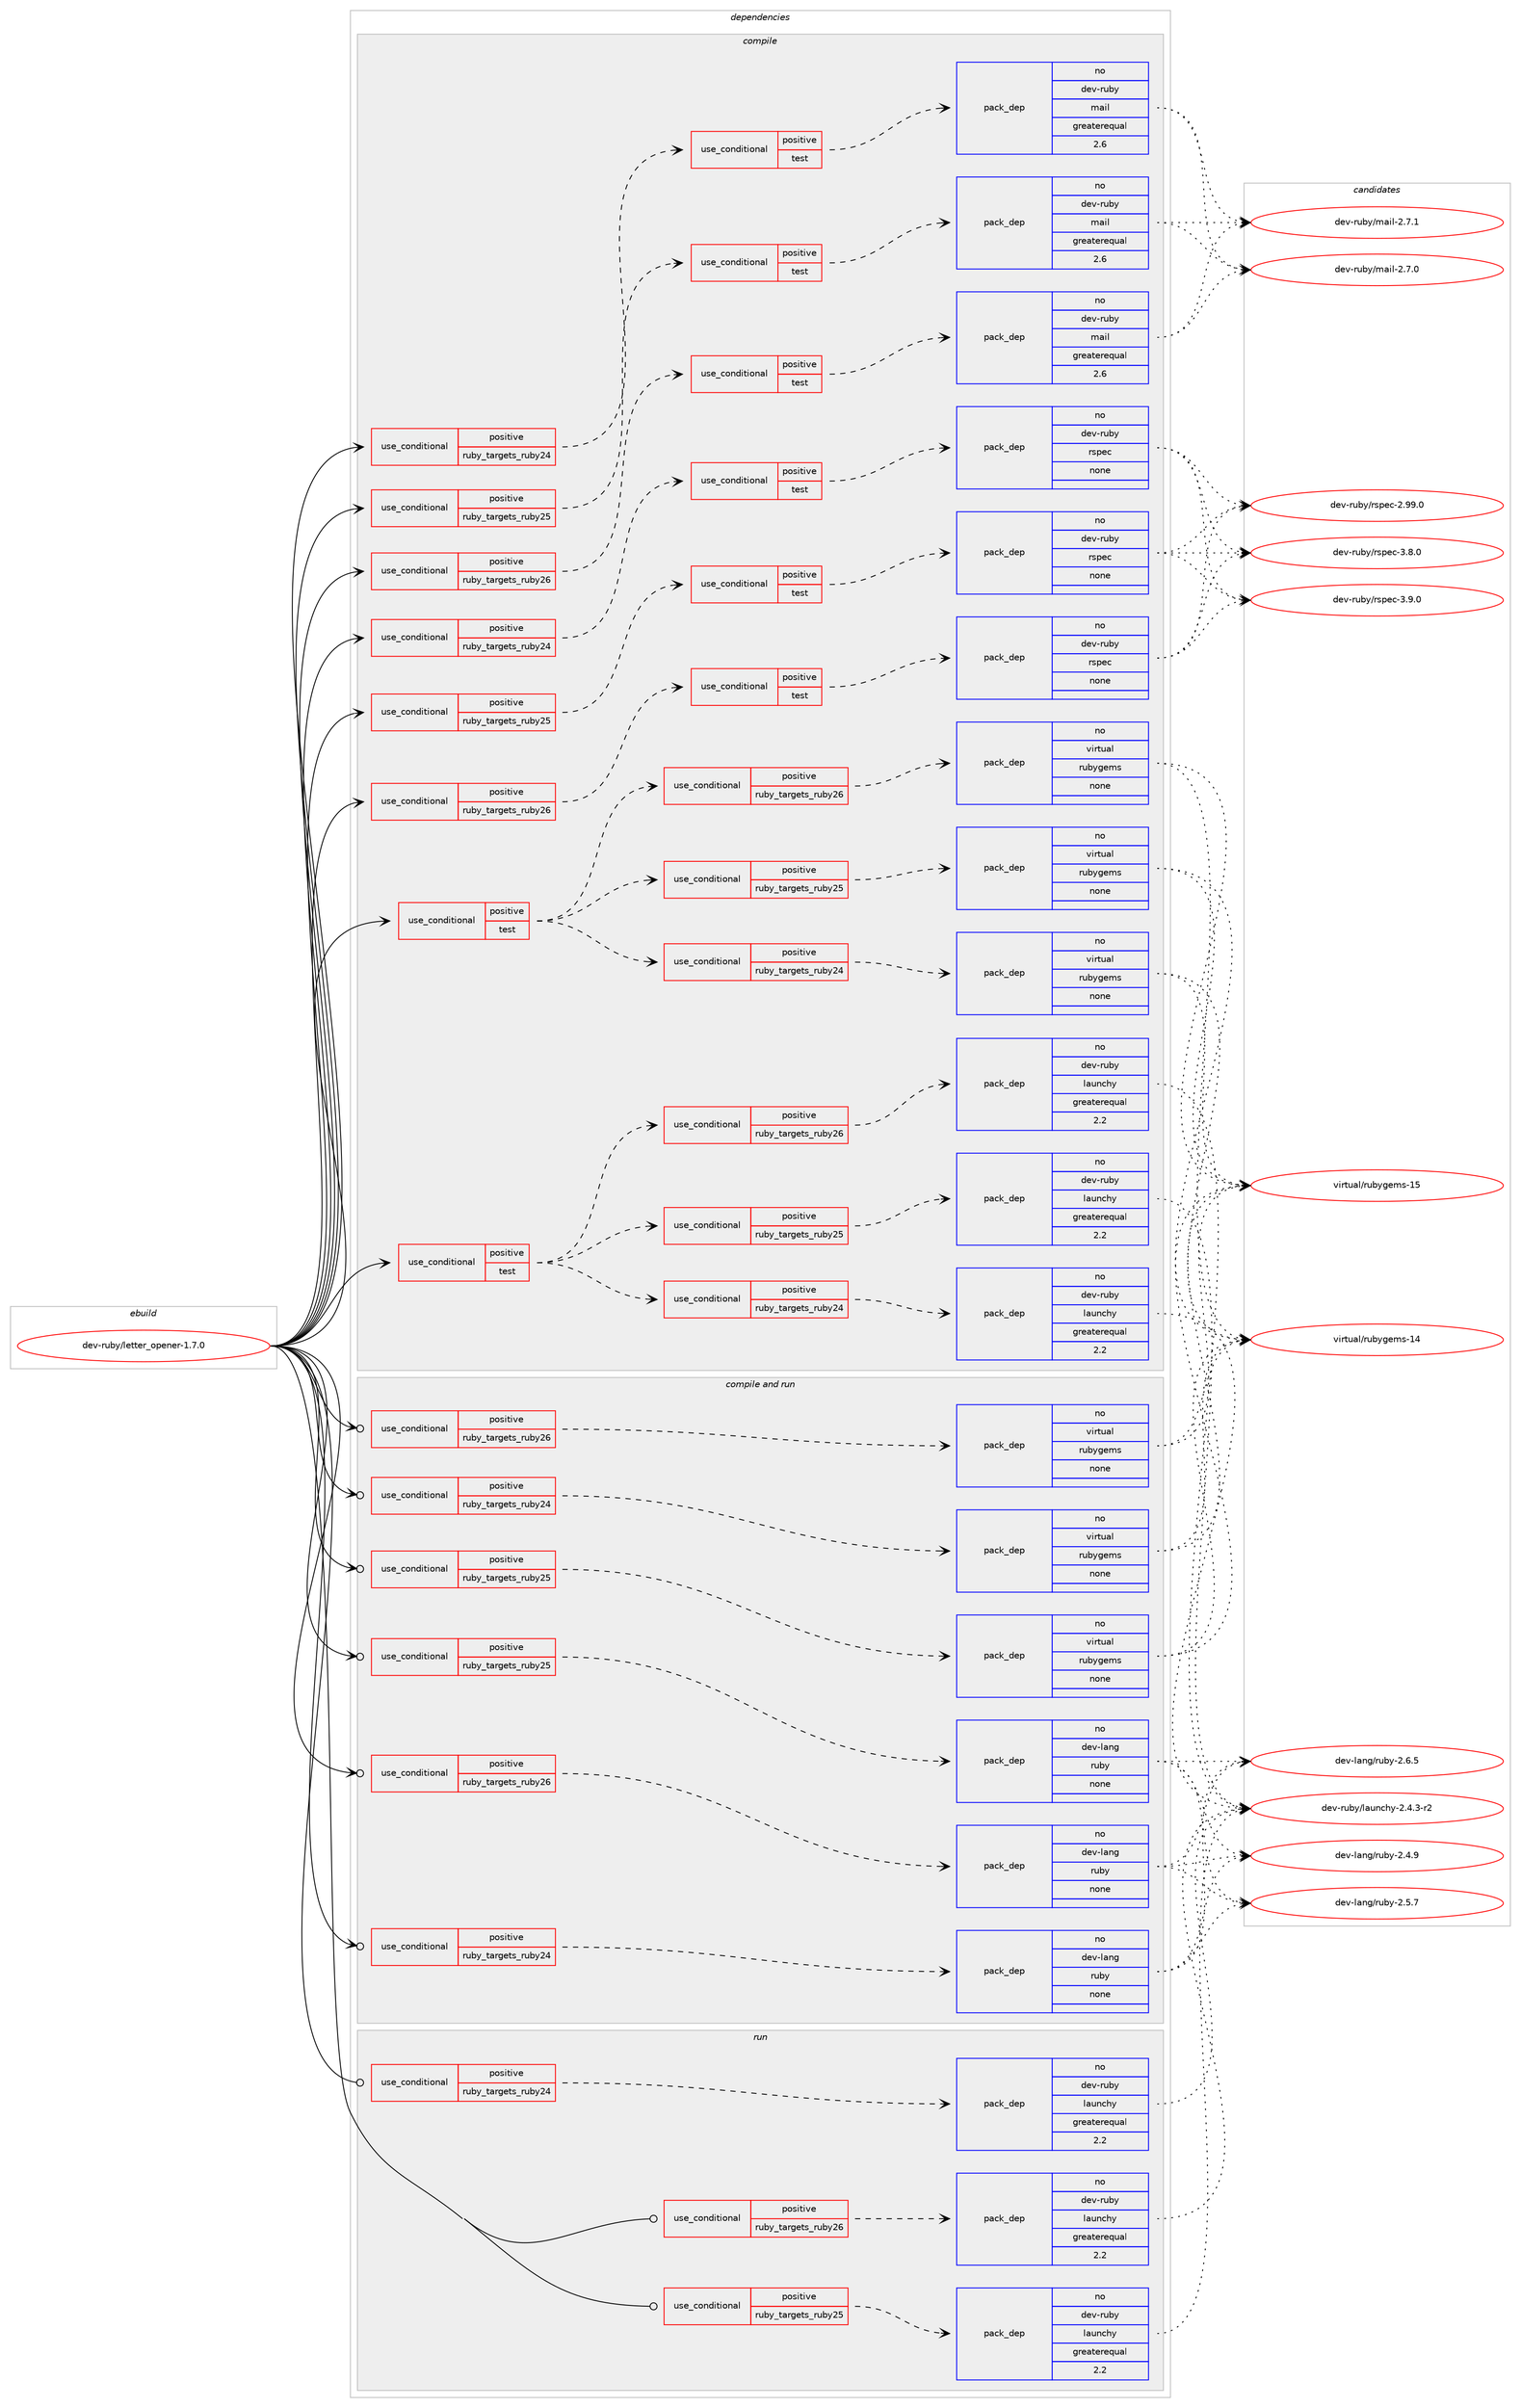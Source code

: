 digraph prolog {

# *************
# Graph options
# *************

newrank=true;
concentrate=true;
compound=true;
graph [rankdir=LR,fontname=Helvetica,fontsize=10,ranksep=1.5];#, ranksep=2.5, nodesep=0.2];
edge  [arrowhead=vee];
node  [fontname=Helvetica,fontsize=10];

# **********
# The ebuild
# **********

subgraph cluster_leftcol {
color=gray;
rank=same;
label=<<i>ebuild</i>>;
id [label="dev-ruby/letter_opener-1.7.0", color=red, width=4, href="../dev-ruby/letter_opener-1.7.0.svg"];
}

# ****************
# The dependencies
# ****************

subgraph cluster_midcol {
color=gray;
label=<<i>dependencies</i>>;
subgraph cluster_compile {
fillcolor="#eeeeee";
style=filled;
label=<<i>compile</i>>;
subgraph cond166394 {
dependency693115 [label=<<TABLE BORDER="0" CELLBORDER="1" CELLSPACING="0" CELLPADDING="4"><TR><TD ROWSPAN="3" CELLPADDING="10">use_conditional</TD></TR><TR><TD>positive</TD></TR><TR><TD>ruby_targets_ruby24</TD></TR></TABLE>>, shape=none, color=red];
subgraph cond166395 {
dependency693116 [label=<<TABLE BORDER="0" CELLBORDER="1" CELLSPACING="0" CELLPADDING="4"><TR><TD ROWSPAN="3" CELLPADDING="10">use_conditional</TD></TR><TR><TD>positive</TD></TR><TR><TD>test</TD></TR></TABLE>>, shape=none, color=red];
subgraph pack514736 {
dependency693117 [label=<<TABLE BORDER="0" CELLBORDER="1" CELLSPACING="0" CELLPADDING="4" WIDTH="220"><TR><TD ROWSPAN="6" CELLPADDING="30">pack_dep</TD></TR><TR><TD WIDTH="110">no</TD></TR><TR><TD>dev-ruby</TD></TR><TR><TD>mail</TD></TR><TR><TD>greaterequal</TD></TR><TR><TD>2.6</TD></TR></TABLE>>, shape=none, color=blue];
}
dependency693116:e -> dependency693117:w [weight=20,style="dashed",arrowhead="vee"];
}
dependency693115:e -> dependency693116:w [weight=20,style="dashed",arrowhead="vee"];
}
id:e -> dependency693115:w [weight=20,style="solid",arrowhead="vee"];
subgraph cond166396 {
dependency693118 [label=<<TABLE BORDER="0" CELLBORDER="1" CELLSPACING="0" CELLPADDING="4"><TR><TD ROWSPAN="3" CELLPADDING="10">use_conditional</TD></TR><TR><TD>positive</TD></TR><TR><TD>ruby_targets_ruby24</TD></TR></TABLE>>, shape=none, color=red];
subgraph cond166397 {
dependency693119 [label=<<TABLE BORDER="0" CELLBORDER="1" CELLSPACING="0" CELLPADDING="4"><TR><TD ROWSPAN="3" CELLPADDING="10">use_conditional</TD></TR><TR><TD>positive</TD></TR><TR><TD>test</TD></TR></TABLE>>, shape=none, color=red];
subgraph pack514737 {
dependency693120 [label=<<TABLE BORDER="0" CELLBORDER="1" CELLSPACING="0" CELLPADDING="4" WIDTH="220"><TR><TD ROWSPAN="6" CELLPADDING="30">pack_dep</TD></TR><TR><TD WIDTH="110">no</TD></TR><TR><TD>dev-ruby</TD></TR><TR><TD>rspec</TD></TR><TR><TD>none</TD></TR><TR><TD></TD></TR></TABLE>>, shape=none, color=blue];
}
dependency693119:e -> dependency693120:w [weight=20,style="dashed",arrowhead="vee"];
}
dependency693118:e -> dependency693119:w [weight=20,style="dashed",arrowhead="vee"];
}
id:e -> dependency693118:w [weight=20,style="solid",arrowhead="vee"];
subgraph cond166398 {
dependency693121 [label=<<TABLE BORDER="0" CELLBORDER="1" CELLSPACING="0" CELLPADDING="4"><TR><TD ROWSPAN="3" CELLPADDING="10">use_conditional</TD></TR><TR><TD>positive</TD></TR><TR><TD>ruby_targets_ruby25</TD></TR></TABLE>>, shape=none, color=red];
subgraph cond166399 {
dependency693122 [label=<<TABLE BORDER="0" CELLBORDER="1" CELLSPACING="0" CELLPADDING="4"><TR><TD ROWSPAN="3" CELLPADDING="10">use_conditional</TD></TR><TR><TD>positive</TD></TR><TR><TD>test</TD></TR></TABLE>>, shape=none, color=red];
subgraph pack514738 {
dependency693123 [label=<<TABLE BORDER="0" CELLBORDER="1" CELLSPACING="0" CELLPADDING="4" WIDTH="220"><TR><TD ROWSPAN="6" CELLPADDING="30">pack_dep</TD></TR><TR><TD WIDTH="110">no</TD></TR><TR><TD>dev-ruby</TD></TR><TR><TD>mail</TD></TR><TR><TD>greaterequal</TD></TR><TR><TD>2.6</TD></TR></TABLE>>, shape=none, color=blue];
}
dependency693122:e -> dependency693123:w [weight=20,style="dashed",arrowhead="vee"];
}
dependency693121:e -> dependency693122:w [weight=20,style="dashed",arrowhead="vee"];
}
id:e -> dependency693121:w [weight=20,style="solid",arrowhead="vee"];
subgraph cond166400 {
dependency693124 [label=<<TABLE BORDER="0" CELLBORDER="1" CELLSPACING="0" CELLPADDING="4"><TR><TD ROWSPAN="3" CELLPADDING="10">use_conditional</TD></TR><TR><TD>positive</TD></TR><TR><TD>ruby_targets_ruby25</TD></TR></TABLE>>, shape=none, color=red];
subgraph cond166401 {
dependency693125 [label=<<TABLE BORDER="0" CELLBORDER="1" CELLSPACING="0" CELLPADDING="4"><TR><TD ROWSPAN="3" CELLPADDING="10">use_conditional</TD></TR><TR><TD>positive</TD></TR><TR><TD>test</TD></TR></TABLE>>, shape=none, color=red];
subgraph pack514739 {
dependency693126 [label=<<TABLE BORDER="0" CELLBORDER="1" CELLSPACING="0" CELLPADDING="4" WIDTH="220"><TR><TD ROWSPAN="6" CELLPADDING="30">pack_dep</TD></TR><TR><TD WIDTH="110">no</TD></TR><TR><TD>dev-ruby</TD></TR><TR><TD>rspec</TD></TR><TR><TD>none</TD></TR><TR><TD></TD></TR></TABLE>>, shape=none, color=blue];
}
dependency693125:e -> dependency693126:w [weight=20,style="dashed",arrowhead="vee"];
}
dependency693124:e -> dependency693125:w [weight=20,style="dashed",arrowhead="vee"];
}
id:e -> dependency693124:w [weight=20,style="solid",arrowhead="vee"];
subgraph cond166402 {
dependency693127 [label=<<TABLE BORDER="0" CELLBORDER="1" CELLSPACING="0" CELLPADDING="4"><TR><TD ROWSPAN="3" CELLPADDING="10">use_conditional</TD></TR><TR><TD>positive</TD></TR><TR><TD>ruby_targets_ruby26</TD></TR></TABLE>>, shape=none, color=red];
subgraph cond166403 {
dependency693128 [label=<<TABLE BORDER="0" CELLBORDER="1" CELLSPACING="0" CELLPADDING="4"><TR><TD ROWSPAN="3" CELLPADDING="10">use_conditional</TD></TR><TR><TD>positive</TD></TR><TR><TD>test</TD></TR></TABLE>>, shape=none, color=red];
subgraph pack514740 {
dependency693129 [label=<<TABLE BORDER="0" CELLBORDER="1" CELLSPACING="0" CELLPADDING="4" WIDTH="220"><TR><TD ROWSPAN="6" CELLPADDING="30">pack_dep</TD></TR><TR><TD WIDTH="110">no</TD></TR><TR><TD>dev-ruby</TD></TR><TR><TD>mail</TD></TR><TR><TD>greaterequal</TD></TR><TR><TD>2.6</TD></TR></TABLE>>, shape=none, color=blue];
}
dependency693128:e -> dependency693129:w [weight=20,style="dashed",arrowhead="vee"];
}
dependency693127:e -> dependency693128:w [weight=20,style="dashed",arrowhead="vee"];
}
id:e -> dependency693127:w [weight=20,style="solid",arrowhead="vee"];
subgraph cond166404 {
dependency693130 [label=<<TABLE BORDER="0" CELLBORDER="1" CELLSPACING="0" CELLPADDING="4"><TR><TD ROWSPAN="3" CELLPADDING="10">use_conditional</TD></TR><TR><TD>positive</TD></TR><TR><TD>ruby_targets_ruby26</TD></TR></TABLE>>, shape=none, color=red];
subgraph cond166405 {
dependency693131 [label=<<TABLE BORDER="0" CELLBORDER="1" CELLSPACING="0" CELLPADDING="4"><TR><TD ROWSPAN="3" CELLPADDING="10">use_conditional</TD></TR><TR><TD>positive</TD></TR><TR><TD>test</TD></TR></TABLE>>, shape=none, color=red];
subgraph pack514741 {
dependency693132 [label=<<TABLE BORDER="0" CELLBORDER="1" CELLSPACING="0" CELLPADDING="4" WIDTH="220"><TR><TD ROWSPAN="6" CELLPADDING="30">pack_dep</TD></TR><TR><TD WIDTH="110">no</TD></TR><TR><TD>dev-ruby</TD></TR><TR><TD>rspec</TD></TR><TR><TD>none</TD></TR><TR><TD></TD></TR></TABLE>>, shape=none, color=blue];
}
dependency693131:e -> dependency693132:w [weight=20,style="dashed",arrowhead="vee"];
}
dependency693130:e -> dependency693131:w [weight=20,style="dashed",arrowhead="vee"];
}
id:e -> dependency693130:w [weight=20,style="solid",arrowhead="vee"];
subgraph cond166406 {
dependency693133 [label=<<TABLE BORDER="0" CELLBORDER="1" CELLSPACING="0" CELLPADDING="4"><TR><TD ROWSPAN="3" CELLPADDING="10">use_conditional</TD></TR><TR><TD>positive</TD></TR><TR><TD>test</TD></TR></TABLE>>, shape=none, color=red];
subgraph cond166407 {
dependency693134 [label=<<TABLE BORDER="0" CELLBORDER="1" CELLSPACING="0" CELLPADDING="4"><TR><TD ROWSPAN="3" CELLPADDING="10">use_conditional</TD></TR><TR><TD>positive</TD></TR><TR><TD>ruby_targets_ruby24</TD></TR></TABLE>>, shape=none, color=red];
subgraph pack514742 {
dependency693135 [label=<<TABLE BORDER="0" CELLBORDER="1" CELLSPACING="0" CELLPADDING="4" WIDTH="220"><TR><TD ROWSPAN="6" CELLPADDING="30">pack_dep</TD></TR><TR><TD WIDTH="110">no</TD></TR><TR><TD>dev-ruby</TD></TR><TR><TD>launchy</TD></TR><TR><TD>greaterequal</TD></TR><TR><TD>2.2</TD></TR></TABLE>>, shape=none, color=blue];
}
dependency693134:e -> dependency693135:w [weight=20,style="dashed",arrowhead="vee"];
}
dependency693133:e -> dependency693134:w [weight=20,style="dashed",arrowhead="vee"];
subgraph cond166408 {
dependency693136 [label=<<TABLE BORDER="0" CELLBORDER="1" CELLSPACING="0" CELLPADDING="4"><TR><TD ROWSPAN="3" CELLPADDING="10">use_conditional</TD></TR><TR><TD>positive</TD></TR><TR><TD>ruby_targets_ruby25</TD></TR></TABLE>>, shape=none, color=red];
subgraph pack514743 {
dependency693137 [label=<<TABLE BORDER="0" CELLBORDER="1" CELLSPACING="0" CELLPADDING="4" WIDTH="220"><TR><TD ROWSPAN="6" CELLPADDING="30">pack_dep</TD></TR><TR><TD WIDTH="110">no</TD></TR><TR><TD>dev-ruby</TD></TR><TR><TD>launchy</TD></TR><TR><TD>greaterequal</TD></TR><TR><TD>2.2</TD></TR></TABLE>>, shape=none, color=blue];
}
dependency693136:e -> dependency693137:w [weight=20,style="dashed",arrowhead="vee"];
}
dependency693133:e -> dependency693136:w [weight=20,style="dashed",arrowhead="vee"];
subgraph cond166409 {
dependency693138 [label=<<TABLE BORDER="0" CELLBORDER="1" CELLSPACING="0" CELLPADDING="4"><TR><TD ROWSPAN="3" CELLPADDING="10">use_conditional</TD></TR><TR><TD>positive</TD></TR><TR><TD>ruby_targets_ruby26</TD></TR></TABLE>>, shape=none, color=red];
subgraph pack514744 {
dependency693139 [label=<<TABLE BORDER="0" CELLBORDER="1" CELLSPACING="0" CELLPADDING="4" WIDTH="220"><TR><TD ROWSPAN="6" CELLPADDING="30">pack_dep</TD></TR><TR><TD WIDTH="110">no</TD></TR><TR><TD>dev-ruby</TD></TR><TR><TD>launchy</TD></TR><TR><TD>greaterequal</TD></TR><TR><TD>2.2</TD></TR></TABLE>>, shape=none, color=blue];
}
dependency693138:e -> dependency693139:w [weight=20,style="dashed",arrowhead="vee"];
}
dependency693133:e -> dependency693138:w [weight=20,style="dashed",arrowhead="vee"];
}
id:e -> dependency693133:w [weight=20,style="solid",arrowhead="vee"];
subgraph cond166410 {
dependency693140 [label=<<TABLE BORDER="0" CELLBORDER="1" CELLSPACING="0" CELLPADDING="4"><TR><TD ROWSPAN="3" CELLPADDING="10">use_conditional</TD></TR><TR><TD>positive</TD></TR><TR><TD>test</TD></TR></TABLE>>, shape=none, color=red];
subgraph cond166411 {
dependency693141 [label=<<TABLE BORDER="0" CELLBORDER="1" CELLSPACING="0" CELLPADDING="4"><TR><TD ROWSPAN="3" CELLPADDING="10">use_conditional</TD></TR><TR><TD>positive</TD></TR><TR><TD>ruby_targets_ruby24</TD></TR></TABLE>>, shape=none, color=red];
subgraph pack514745 {
dependency693142 [label=<<TABLE BORDER="0" CELLBORDER="1" CELLSPACING="0" CELLPADDING="4" WIDTH="220"><TR><TD ROWSPAN="6" CELLPADDING="30">pack_dep</TD></TR><TR><TD WIDTH="110">no</TD></TR><TR><TD>virtual</TD></TR><TR><TD>rubygems</TD></TR><TR><TD>none</TD></TR><TR><TD></TD></TR></TABLE>>, shape=none, color=blue];
}
dependency693141:e -> dependency693142:w [weight=20,style="dashed",arrowhead="vee"];
}
dependency693140:e -> dependency693141:w [weight=20,style="dashed",arrowhead="vee"];
subgraph cond166412 {
dependency693143 [label=<<TABLE BORDER="0" CELLBORDER="1" CELLSPACING="0" CELLPADDING="4"><TR><TD ROWSPAN="3" CELLPADDING="10">use_conditional</TD></TR><TR><TD>positive</TD></TR><TR><TD>ruby_targets_ruby25</TD></TR></TABLE>>, shape=none, color=red];
subgraph pack514746 {
dependency693144 [label=<<TABLE BORDER="0" CELLBORDER="1" CELLSPACING="0" CELLPADDING="4" WIDTH="220"><TR><TD ROWSPAN="6" CELLPADDING="30">pack_dep</TD></TR><TR><TD WIDTH="110">no</TD></TR><TR><TD>virtual</TD></TR><TR><TD>rubygems</TD></TR><TR><TD>none</TD></TR><TR><TD></TD></TR></TABLE>>, shape=none, color=blue];
}
dependency693143:e -> dependency693144:w [weight=20,style="dashed",arrowhead="vee"];
}
dependency693140:e -> dependency693143:w [weight=20,style="dashed",arrowhead="vee"];
subgraph cond166413 {
dependency693145 [label=<<TABLE BORDER="0" CELLBORDER="1" CELLSPACING="0" CELLPADDING="4"><TR><TD ROWSPAN="3" CELLPADDING="10">use_conditional</TD></TR><TR><TD>positive</TD></TR><TR><TD>ruby_targets_ruby26</TD></TR></TABLE>>, shape=none, color=red];
subgraph pack514747 {
dependency693146 [label=<<TABLE BORDER="0" CELLBORDER="1" CELLSPACING="0" CELLPADDING="4" WIDTH="220"><TR><TD ROWSPAN="6" CELLPADDING="30">pack_dep</TD></TR><TR><TD WIDTH="110">no</TD></TR><TR><TD>virtual</TD></TR><TR><TD>rubygems</TD></TR><TR><TD>none</TD></TR><TR><TD></TD></TR></TABLE>>, shape=none, color=blue];
}
dependency693145:e -> dependency693146:w [weight=20,style="dashed",arrowhead="vee"];
}
dependency693140:e -> dependency693145:w [weight=20,style="dashed",arrowhead="vee"];
}
id:e -> dependency693140:w [weight=20,style="solid",arrowhead="vee"];
}
subgraph cluster_compileandrun {
fillcolor="#eeeeee";
style=filled;
label=<<i>compile and run</i>>;
subgraph cond166414 {
dependency693147 [label=<<TABLE BORDER="0" CELLBORDER="1" CELLSPACING="0" CELLPADDING="4"><TR><TD ROWSPAN="3" CELLPADDING="10">use_conditional</TD></TR><TR><TD>positive</TD></TR><TR><TD>ruby_targets_ruby24</TD></TR></TABLE>>, shape=none, color=red];
subgraph pack514748 {
dependency693148 [label=<<TABLE BORDER="0" CELLBORDER="1" CELLSPACING="0" CELLPADDING="4" WIDTH="220"><TR><TD ROWSPAN="6" CELLPADDING="30">pack_dep</TD></TR><TR><TD WIDTH="110">no</TD></TR><TR><TD>dev-lang</TD></TR><TR><TD>ruby</TD></TR><TR><TD>none</TD></TR><TR><TD></TD></TR></TABLE>>, shape=none, color=blue];
}
dependency693147:e -> dependency693148:w [weight=20,style="dashed",arrowhead="vee"];
}
id:e -> dependency693147:w [weight=20,style="solid",arrowhead="odotvee"];
subgraph cond166415 {
dependency693149 [label=<<TABLE BORDER="0" CELLBORDER="1" CELLSPACING="0" CELLPADDING="4"><TR><TD ROWSPAN="3" CELLPADDING="10">use_conditional</TD></TR><TR><TD>positive</TD></TR><TR><TD>ruby_targets_ruby24</TD></TR></TABLE>>, shape=none, color=red];
subgraph pack514749 {
dependency693150 [label=<<TABLE BORDER="0" CELLBORDER="1" CELLSPACING="0" CELLPADDING="4" WIDTH="220"><TR><TD ROWSPAN="6" CELLPADDING="30">pack_dep</TD></TR><TR><TD WIDTH="110">no</TD></TR><TR><TD>virtual</TD></TR><TR><TD>rubygems</TD></TR><TR><TD>none</TD></TR><TR><TD></TD></TR></TABLE>>, shape=none, color=blue];
}
dependency693149:e -> dependency693150:w [weight=20,style="dashed",arrowhead="vee"];
}
id:e -> dependency693149:w [weight=20,style="solid",arrowhead="odotvee"];
subgraph cond166416 {
dependency693151 [label=<<TABLE BORDER="0" CELLBORDER="1" CELLSPACING="0" CELLPADDING="4"><TR><TD ROWSPAN="3" CELLPADDING="10">use_conditional</TD></TR><TR><TD>positive</TD></TR><TR><TD>ruby_targets_ruby25</TD></TR></TABLE>>, shape=none, color=red];
subgraph pack514750 {
dependency693152 [label=<<TABLE BORDER="0" CELLBORDER="1" CELLSPACING="0" CELLPADDING="4" WIDTH="220"><TR><TD ROWSPAN="6" CELLPADDING="30">pack_dep</TD></TR><TR><TD WIDTH="110">no</TD></TR><TR><TD>dev-lang</TD></TR><TR><TD>ruby</TD></TR><TR><TD>none</TD></TR><TR><TD></TD></TR></TABLE>>, shape=none, color=blue];
}
dependency693151:e -> dependency693152:w [weight=20,style="dashed",arrowhead="vee"];
}
id:e -> dependency693151:w [weight=20,style="solid",arrowhead="odotvee"];
subgraph cond166417 {
dependency693153 [label=<<TABLE BORDER="0" CELLBORDER="1" CELLSPACING="0" CELLPADDING="4"><TR><TD ROWSPAN="3" CELLPADDING="10">use_conditional</TD></TR><TR><TD>positive</TD></TR><TR><TD>ruby_targets_ruby25</TD></TR></TABLE>>, shape=none, color=red];
subgraph pack514751 {
dependency693154 [label=<<TABLE BORDER="0" CELLBORDER="1" CELLSPACING="0" CELLPADDING="4" WIDTH="220"><TR><TD ROWSPAN="6" CELLPADDING="30">pack_dep</TD></TR><TR><TD WIDTH="110">no</TD></TR><TR><TD>virtual</TD></TR><TR><TD>rubygems</TD></TR><TR><TD>none</TD></TR><TR><TD></TD></TR></TABLE>>, shape=none, color=blue];
}
dependency693153:e -> dependency693154:w [weight=20,style="dashed",arrowhead="vee"];
}
id:e -> dependency693153:w [weight=20,style="solid",arrowhead="odotvee"];
subgraph cond166418 {
dependency693155 [label=<<TABLE BORDER="0" CELLBORDER="1" CELLSPACING="0" CELLPADDING="4"><TR><TD ROWSPAN="3" CELLPADDING="10">use_conditional</TD></TR><TR><TD>positive</TD></TR><TR><TD>ruby_targets_ruby26</TD></TR></TABLE>>, shape=none, color=red];
subgraph pack514752 {
dependency693156 [label=<<TABLE BORDER="0" CELLBORDER="1" CELLSPACING="0" CELLPADDING="4" WIDTH="220"><TR><TD ROWSPAN="6" CELLPADDING="30">pack_dep</TD></TR><TR><TD WIDTH="110">no</TD></TR><TR><TD>dev-lang</TD></TR><TR><TD>ruby</TD></TR><TR><TD>none</TD></TR><TR><TD></TD></TR></TABLE>>, shape=none, color=blue];
}
dependency693155:e -> dependency693156:w [weight=20,style="dashed",arrowhead="vee"];
}
id:e -> dependency693155:w [weight=20,style="solid",arrowhead="odotvee"];
subgraph cond166419 {
dependency693157 [label=<<TABLE BORDER="0" CELLBORDER="1" CELLSPACING="0" CELLPADDING="4"><TR><TD ROWSPAN="3" CELLPADDING="10">use_conditional</TD></TR><TR><TD>positive</TD></TR><TR><TD>ruby_targets_ruby26</TD></TR></TABLE>>, shape=none, color=red];
subgraph pack514753 {
dependency693158 [label=<<TABLE BORDER="0" CELLBORDER="1" CELLSPACING="0" CELLPADDING="4" WIDTH="220"><TR><TD ROWSPAN="6" CELLPADDING="30">pack_dep</TD></TR><TR><TD WIDTH="110">no</TD></TR><TR><TD>virtual</TD></TR><TR><TD>rubygems</TD></TR><TR><TD>none</TD></TR><TR><TD></TD></TR></TABLE>>, shape=none, color=blue];
}
dependency693157:e -> dependency693158:w [weight=20,style="dashed",arrowhead="vee"];
}
id:e -> dependency693157:w [weight=20,style="solid",arrowhead="odotvee"];
}
subgraph cluster_run {
fillcolor="#eeeeee";
style=filled;
label=<<i>run</i>>;
subgraph cond166420 {
dependency693159 [label=<<TABLE BORDER="0" CELLBORDER="1" CELLSPACING="0" CELLPADDING="4"><TR><TD ROWSPAN="3" CELLPADDING="10">use_conditional</TD></TR><TR><TD>positive</TD></TR><TR><TD>ruby_targets_ruby24</TD></TR></TABLE>>, shape=none, color=red];
subgraph pack514754 {
dependency693160 [label=<<TABLE BORDER="0" CELLBORDER="1" CELLSPACING="0" CELLPADDING="4" WIDTH="220"><TR><TD ROWSPAN="6" CELLPADDING="30">pack_dep</TD></TR><TR><TD WIDTH="110">no</TD></TR><TR><TD>dev-ruby</TD></TR><TR><TD>launchy</TD></TR><TR><TD>greaterequal</TD></TR><TR><TD>2.2</TD></TR></TABLE>>, shape=none, color=blue];
}
dependency693159:e -> dependency693160:w [weight=20,style="dashed",arrowhead="vee"];
}
id:e -> dependency693159:w [weight=20,style="solid",arrowhead="odot"];
subgraph cond166421 {
dependency693161 [label=<<TABLE BORDER="0" CELLBORDER="1" CELLSPACING="0" CELLPADDING="4"><TR><TD ROWSPAN="3" CELLPADDING="10">use_conditional</TD></TR><TR><TD>positive</TD></TR><TR><TD>ruby_targets_ruby25</TD></TR></TABLE>>, shape=none, color=red];
subgraph pack514755 {
dependency693162 [label=<<TABLE BORDER="0" CELLBORDER="1" CELLSPACING="0" CELLPADDING="4" WIDTH="220"><TR><TD ROWSPAN="6" CELLPADDING="30">pack_dep</TD></TR><TR><TD WIDTH="110">no</TD></TR><TR><TD>dev-ruby</TD></TR><TR><TD>launchy</TD></TR><TR><TD>greaterequal</TD></TR><TR><TD>2.2</TD></TR></TABLE>>, shape=none, color=blue];
}
dependency693161:e -> dependency693162:w [weight=20,style="dashed",arrowhead="vee"];
}
id:e -> dependency693161:w [weight=20,style="solid",arrowhead="odot"];
subgraph cond166422 {
dependency693163 [label=<<TABLE BORDER="0" CELLBORDER="1" CELLSPACING="0" CELLPADDING="4"><TR><TD ROWSPAN="3" CELLPADDING="10">use_conditional</TD></TR><TR><TD>positive</TD></TR><TR><TD>ruby_targets_ruby26</TD></TR></TABLE>>, shape=none, color=red];
subgraph pack514756 {
dependency693164 [label=<<TABLE BORDER="0" CELLBORDER="1" CELLSPACING="0" CELLPADDING="4" WIDTH="220"><TR><TD ROWSPAN="6" CELLPADDING="30">pack_dep</TD></TR><TR><TD WIDTH="110">no</TD></TR><TR><TD>dev-ruby</TD></TR><TR><TD>launchy</TD></TR><TR><TD>greaterequal</TD></TR><TR><TD>2.2</TD></TR></TABLE>>, shape=none, color=blue];
}
dependency693163:e -> dependency693164:w [weight=20,style="dashed",arrowhead="vee"];
}
id:e -> dependency693163:w [weight=20,style="solid",arrowhead="odot"];
}
}

# **************
# The candidates
# **************

subgraph cluster_choices {
rank=same;
color=gray;
label=<<i>candidates</i>>;

subgraph choice514736 {
color=black;
nodesep=1;
choice10010111845114117981214710997105108455046554648 [label="dev-ruby/mail-2.7.0", color=red, width=4,href="../dev-ruby/mail-2.7.0.svg"];
choice10010111845114117981214710997105108455046554649 [label="dev-ruby/mail-2.7.1", color=red, width=4,href="../dev-ruby/mail-2.7.1.svg"];
dependency693117:e -> choice10010111845114117981214710997105108455046554648:w [style=dotted,weight="100"];
dependency693117:e -> choice10010111845114117981214710997105108455046554649:w [style=dotted,weight="100"];
}
subgraph choice514737 {
color=black;
nodesep=1;
choice1001011184511411798121471141151121019945504657574648 [label="dev-ruby/rspec-2.99.0", color=red, width=4,href="../dev-ruby/rspec-2.99.0.svg"];
choice10010111845114117981214711411511210199455146564648 [label="dev-ruby/rspec-3.8.0", color=red, width=4,href="../dev-ruby/rspec-3.8.0.svg"];
choice10010111845114117981214711411511210199455146574648 [label="dev-ruby/rspec-3.9.0", color=red, width=4,href="../dev-ruby/rspec-3.9.0.svg"];
dependency693120:e -> choice1001011184511411798121471141151121019945504657574648:w [style=dotted,weight="100"];
dependency693120:e -> choice10010111845114117981214711411511210199455146564648:w [style=dotted,weight="100"];
dependency693120:e -> choice10010111845114117981214711411511210199455146574648:w [style=dotted,weight="100"];
}
subgraph choice514738 {
color=black;
nodesep=1;
choice10010111845114117981214710997105108455046554648 [label="dev-ruby/mail-2.7.0", color=red, width=4,href="../dev-ruby/mail-2.7.0.svg"];
choice10010111845114117981214710997105108455046554649 [label="dev-ruby/mail-2.7.1", color=red, width=4,href="../dev-ruby/mail-2.7.1.svg"];
dependency693123:e -> choice10010111845114117981214710997105108455046554648:w [style=dotted,weight="100"];
dependency693123:e -> choice10010111845114117981214710997105108455046554649:w [style=dotted,weight="100"];
}
subgraph choice514739 {
color=black;
nodesep=1;
choice1001011184511411798121471141151121019945504657574648 [label="dev-ruby/rspec-2.99.0", color=red, width=4,href="../dev-ruby/rspec-2.99.0.svg"];
choice10010111845114117981214711411511210199455146564648 [label="dev-ruby/rspec-3.8.0", color=red, width=4,href="../dev-ruby/rspec-3.8.0.svg"];
choice10010111845114117981214711411511210199455146574648 [label="dev-ruby/rspec-3.9.0", color=red, width=4,href="../dev-ruby/rspec-3.9.0.svg"];
dependency693126:e -> choice1001011184511411798121471141151121019945504657574648:w [style=dotted,weight="100"];
dependency693126:e -> choice10010111845114117981214711411511210199455146564648:w [style=dotted,weight="100"];
dependency693126:e -> choice10010111845114117981214711411511210199455146574648:w [style=dotted,weight="100"];
}
subgraph choice514740 {
color=black;
nodesep=1;
choice10010111845114117981214710997105108455046554648 [label="dev-ruby/mail-2.7.0", color=red, width=4,href="../dev-ruby/mail-2.7.0.svg"];
choice10010111845114117981214710997105108455046554649 [label="dev-ruby/mail-2.7.1", color=red, width=4,href="../dev-ruby/mail-2.7.1.svg"];
dependency693129:e -> choice10010111845114117981214710997105108455046554648:w [style=dotted,weight="100"];
dependency693129:e -> choice10010111845114117981214710997105108455046554649:w [style=dotted,weight="100"];
}
subgraph choice514741 {
color=black;
nodesep=1;
choice1001011184511411798121471141151121019945504657574648 [label="dev-ruby/rspec-2.99.0", color=red, width=4,href="../dev-ruby/rspec-2.99.0.svg"];
choice10010111845114117981214711411511210199455146564648 [label="dev-ruby/rspec-3.8.0", color=red, width=4,href="../dev-ruby/rspec-3.8.0.svg"];
choice10010111845114117981214711411511210199455146574648 [label="dev-ruby/rspec-3.9.0", color=red, width=4,href="../dev-ruby/rspec-3.9.0.svg"];
dependency693132:e -> choice1001011184511411798121471141151121019945504657574648:w [style=dotted,weight="100"];
dependency693132:e -> choice10010111845114117981214711411511210199455146564648:w [style=dotted,weight="100"];
dependency693132:e -> choice10010111845114117981214711411511210199455146574648:w [style=dotted,weight="100"];
}
subgraph choice514742 {
color=black;
nodesep=1;
choice10010111845114117981214710897117110991041214550465246514511450 [label="dev-ruby/launchy-2.4.3-r2", color=red, width=4,href="../dev-ruby/launchy-2.4.3-r2.svg"];
dependency693135:e -> choice10010111845114117981214710897117110991041214550465246514511450:w [style=dotted,weight="100"];
}
subgraph choice514743 {
color=black;
nodesep=1;
choice10010111845114117981214710897117110991041214550465246514511450 [label="dev-ruby/launchy-2.4.3-r2", color=red, width=4,href="../dev-ruby/launchy-2.4.3-r2.svg"];
dependency693137:e -> choice10010111845114117981214710897117110991041214550465246514511450:w [style=dotted,weight="100"];
}
subgraph choice514744 {
color=black;
nodesep=1;
choice10010111845114117981214710897117110991041214550465246514511450 [label="dev-ruby/launchy-2.4.3-r2", color=red, width=4,href="../dev-ruby/launchy-2.4.3-r2.svg"];
dependency693139:e -> choice10010111845114117981214710897117110991041214550465246514511450:w [style=dotted,weight="100"];
}
subgraph choice514745 {
color=black;
nodesep=1;
choice118105114116117971084711411798121103101109115454952 [label="virtual/rubygems-14", color=red, width=4,href="../virtual/rubygems-14.svg"];
choice118105114116117971084711411798121103101109115454953 [label="virtual/rubygems-15", color=red, width=4,href="../virtual/rubygems-15.svg"];
dependency693142:e -> choice118105114116117971084711411798121103101109115454952:w [style=dotted,weight="100"];
dependency693142:e -> choice118105114116117971084711411798121103101109115454953:w [style=dotted,weight="100"];
}
subgraph choice514746 {
color=black;
nodesep=1;
choice118105114116117971084711411798121103101109115454952 [label="virtual/rubygems-14", color=red, width=4,href="../virtual/rubygems-14.svg"];
choice118105114116117971084711411798121103101109115454953 [label="virtual/rubygems-15", color=red, width=4,href="../virtual/rubygems-15.svg"];
dependency693144:e -> choice118105114116117971084711411798121103101109115454952:w [style=dotted,weight="100"];
dependency693144:e -> choice118105114116117971084711411798121103101109115454953:w [style=dotted,weight="100"];
}
subgraph choice514747 {
color=black;
nodesep=1;
choice118105114116117971084711411798121103101109115454952 [label="virtual/rubygems-14", color=red, width=4,href="../virtual/rubygems-14.svg"];
choice118105114116117971084711411798121103101109115454953 [label="virtual/rubygems-15", color=red, width=4,href="../virtual/rubygems-15.svg"];
dependency693146:e -> choice118105114116117971084711411798121103101109115454952:w [style=dotted,weight="100"];
dependency693146:e -> choice118105114116117971084711411798121103101109115454953:w [style=dotted,weight="100"];
}
subgraph choice514748 {
color=black;
nodesep=1;
choice10010111845108971101034711411798121455046524657 [label="dev-lang/ruby-2.4.9", color=red, width=4,href="../dev-lang/ruby-2.4.9.svg"];
choice10010111845108971101034711411798121455046534655 [label="dev-lang/ruby-2.5.7", color=red, width=4,href="../dev-lang/ruby-2.5.7.svg"];
choice10010111845108971101034711411798121455046544653 [label="dev-lang/ruby-2.6.5", color=red, width=4,href="../dev-lang/ruby-2.6.5.svg"];
dependency693148:e -> choice10010111845108971101034711411798121455046524657:w [style=dotted,weight="100"];
dependency693148:e -> choice10010111845108971101034711411798121455046534655:w [style=dotted,weight="100"];
dependency693148:e -> choice10010111845108971101034711411798121455046544653:w [style=dotted,weight="100"];
}
subgraph choice514749 {
color=black;
nodesep=1;
choice118105114116117971084711411798121103101109115454952 [label="virtual/rubygems-14", color=red, width=4,href="../virtual/rubygems-14.svg"];
choice118105114116117971084711411798121103101109115454953 [label="virtual/rubygems-15", color=red, width=4,href="../virtual/rubygems-15.svg"];
dependency693150:e -> choice118105114116117971084711411798121103101109115454952:w [style=dotted,weight="100"];
dependency693150:e -> choice118105114116117971084711411798121103101109115454953:w [style=dotted,weight="100"];
}
subgraph choice514750 {
color=black;
nodesep=1;
choice10010111845108971101034711411798121455046524657 [label="dev-lang/ruby-2.4.9", color=red, width=4,href="../dev-lang/ruby-2.4.9.svg"];
choice10010111845108971101034711411798121455046534655 [label="dev-lang/ruby-2.5.7", color=red, width=4,href="../dev-lang/ruby-2.5.7.svg"];
choice10010111845108971101034711411798121455046544653 [label="dev-lang/ruby-2.6.5", color=red, width=4,href="../dev-lang/ruby-2.6.5.svg"];
dependency693152:e -> choice10010111845108971101034711411798121455046524657:w [style=dotted,weight="100"];
dependency693152:e -> choice10010111845108971101034711411798121455046534655:w [style=dotted,weight="100"];
dependency693152:e -> choice10010111845108971101034711411798121455046544653:w [style=dotted,weight="100"];
}
subgraph choice514751 {
color=black;
nodesep=1;
choice118105114116117971084711411798121103101109115454952 [label="virtual/rubygems-14", color=red, width=4,href="../virtual/rubygems-14.svg"];
choice118105114116117971084711411798121103101109115454953 [label="virtual/rubygems-15", color=red, width=4,href="../virtual/rubygems-15.svg"];
dependency693154:e -> choice118105114116117971084711411798121103101109115454952:w [style=dotted,weight="100"];
dependency693154:e -> choice118105114116117971084711411798121103101109115454953:w [style=dotted,weight="100"];
}
subgraph choice514752 {
color=black;
nodesep=1;
choice10010111845108971101034711411798121455046524657 [label="dev-lang/ruby-2.4.9", color=red, width=4,href="../dev-lang/ruby-2.4.9.svg"];
choice10010111845108971101034711411798121455046534655 [label="dev-lang/ruby-2.5.7", color=red, width=4,href="../dev-lang/ruby-2.5.7.svg"];
choice10010111845108971101034711411798121455046544653 [label="dev-lang/ruby-2.6.5", color=red, width=4,href="../dev-lang/ruby-2.6.5.svg"];
dependency693156:e -> choice10010111845108971101034711411798121455046524657:w [style=dotted,weight="100"];
dependency693156:e -> choice10010111845108971101034711411798121455046534655:w [style=dotted,weight="100"];
dependency693156:e -> choice10010111845108971101034711411798121455046544653:w [style=dotted,weight="100"];
}
subgraph choice514753 {
color=black;
nodesep=1;
choice118105114116117971084711411798121103101109115454952 [label="virtual/rubygems-14", color=red, width=4,href="../virtual/rubygems-14.svg"];
choice118105114116117971084711411798121103101109115454953 [label="virtual/rubygems-15", color=red, width=4,href="../virtual/rubygems-15.svg"];
dependency693158:e -> choice118105114116117971084711411798121103101109115454952:w [style=dotted,weight="100"];
dependency693158:e -> choice118105114116117971084711411798121103101109115454953:w [style=dotted,weight="100"];
}
subgraph choice514754 {
color=black;
nodesep=1;
choice10010111845114117981214710897117110991041214550465246514511450 [label="dev-ruby/launchy-2.4.3-r2", color=red, width=4,href="../dev-ruby/launchy-2.4.3-r2.svg"];
dependency693160:e -> choice10010111845114117981214710897117110991041214550465246514511450:w [style=dotted,weight="100"];
}
subgraph choice514755 {
color=black;
nodesep=1;
choice10010111845114117981214710897117110991041214550465246514511450 [label="dev-ruby/launchy-2.4.3-r2", color=red, width=4,href="../dev-ruby/launchy-2.4.3-r2.svg"];
dependency693162:e -> choice10010111845114117981214710897117110991041214550465246514511450:w [style=dotted,weight="100"];
}
subgraph choice514756 {
color=black;
nodesep=1;
choice10010111845114117981214710897117110991041214550465246514511450 [label="dev-ruby/launchy-2.4.3-r2", color=red, width=4,href="../dev-ruby/launchy-2.4.3-r2.svg"];
dependency693164:e -> choice10010111845114117981214710897117110991041214550465246514511450:w [style=dotted,weight="100"];
}
}

}
